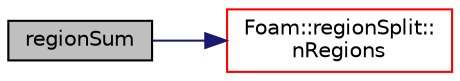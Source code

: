 digraph "regionSum"
{
  bgcolor="transparent";
  edge [fontname="Helvetica",fontsize="10",labelfontname="Helvetica",labelfontsize="10"];
  node [fontname="Helvetica",fontsize="10",shape=record];
  rankdir="LR";
  Node1 [label="regionSum",height=0.2,width=0.4,color="black", fillcolor="grey75", style="filled", fontcolor="black"];
  Node1 -> Node2 [color="midnightblue",fontsize="10",style="solid",fontname="Helvetica"];
  Node2 [label="Foam::regionSplit::\lnRegions",height=0.2,width=0.4,color="red",URL="$a02190.html#a57f980c4312eca2cfa550ab99040161d",tooltip="Return total number of regions. "];
}
